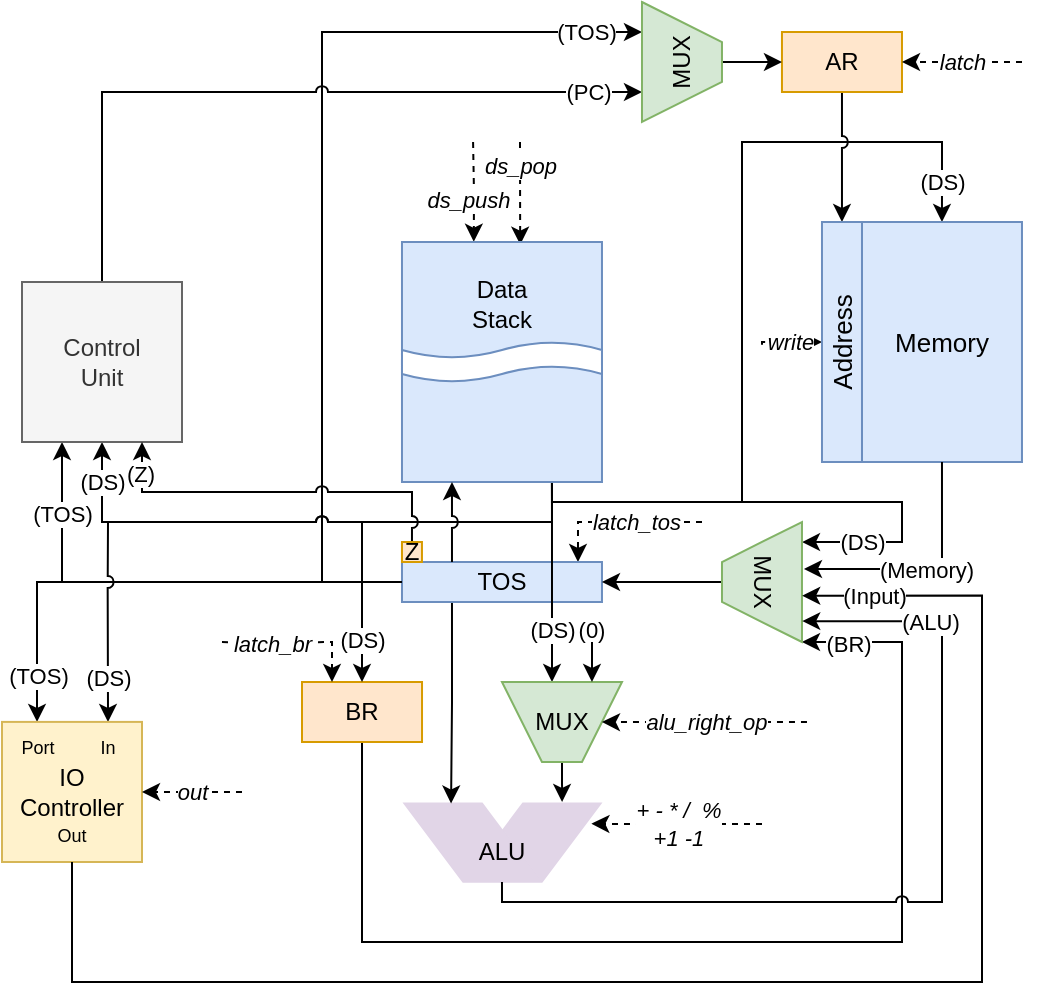 <mxfile version="24.4.0" type="device">
  <diagram name="Страница — 1" id="eW4BJtNaaGYj90ZLGkEW">
    <mxGraphModel dx="954" dy="614" grid="1" gridSize="10" guides="1" tooltips="1" connect="1" arrows="1" fold="1" page="1" pageScale="1" pageWidth="827" pageHeight="1169" math="0" shadow="0">
      <root>
        <mxCell id="0" />
        <mxCell id="1" parent="0" />
        <mxCell id="AlspSuIPH5pGHY5JarCd-1" style="edgeStyle=orthogonalEdgeStyle;rounded=0;orthogonalLoop=1;jettySize=auto;html=1;exitX=0.5;exitY=1;exitDx=0;exitDy=0;exitPerimeter=0;entryX=0;entryY=1;entryDx=0;entryDy=0;" edge="1" parent="1" source="AlspSuIPH5pGHY5JarCd-107" target="AlspSuIPH5pGHY5JarCd-56">
          <mxGeometry relative="1" as="geometry">
            <Array as="points">
              <mxPoint x="370" y="1050" />
              <mxPoint x="640" y="1050" />
              <mxPoint x="640" y="900" />
            </Array>
          </mxGeometry>
        </mxCell>
        <mxCell id="AlspSuIPH5pGHY5JarCd-129" value="(BR)" style="edgeLabel;html=1;align=center;verticalAlign=middle;resizable=0;points=[];" vertex="1" connectable="0" parent="AlspSuIPH5pGHY5JarCd-1">
          <mxGeometry x="0.919" y="1" relative="1" as="geometry">
            <mxPoint as="offset" />
          </mxGeometry>
        </mxCell>
        <mxCell id="AlspSuIPH5pGHY5JarCd-2" style="edgeStyle=orthogonalEdgeStyle;rounded=0;orthogonalLoop=1;jettySize=auto;html=1;exitX=0;exitY=0.5;exitDx=0;exitDy=0;entryX=0.25;entryY=1;entryDx=0;entryDy=0;" edge="1" parent="1" source="AlspSuIPH5pGHY5JarCd-50" target="AlspSuIPH5pGHY5JarCd-65">
          <mxGeometry relative="1" as="geometry">
            <Array as="points">
              <mxPoint x="350" y="870" />
              <mxPoint x="350" y="595" />
            </Array>
          </mxGeometry>
        </mxCell>
        <mxCell id="AlspSuIPH5pGHY5JarCd-3" value="(TOS)" style="edgeLabel;html=1;align=center;verticalAlign=middle;resizable=0;points=[];" vertex="1" connectable="0" parent="AlspSuIPH5pGHY5JarCd-2">
          <mxGeometry x="0.88" relative="1" as="geometry">
            <mxPoint as="offset" />
          </mxGeometry>
        </mxCell>
        <mxCell id="AlspSuIPH5pGHY5JarCd-4" style="edgeStyle=orthogonalEdgeStyle;rounded=0;orthogonalLoop=1;jettySize=auto;html=1;exitX=0;exitY=0.5;exitDx=0;exitDy=0;entryX=0.25;entryY=1;entryDx=0;entryDy=0;" edge="1" parent="1" source="AlspSuIPH5pGHY5JarCd-50" target="AlspSuIPH5pGHY5JarCd-137">
          <mxGeometry relative="1" as="geometry">
            <mxPoint x="190" y="900" as="targetPoint" />
          </mxGeometry>
        </mxCell>
        <mxCell id="AlspSuIPH5pGHY5JarCd-5" value="(TOS)" style="edgeLabel;html=1;align=center;verticalAlign=middle;resizable=0;points=[];" vertex="1" connectable="0" parent="AlspSuIPH5pGHY5JarCd-4">
          <mxGeometry x="0.7" relative="1" as="geometry">
            <mxPoint as="offset" />
          </mxGeometry>
        </mxCell>
        <mxCell id="AlspSuIPH5pGHY5JarCd-6" style="edgeStyle=orthogonalEdgeStyle;rounded=0;orthogonalLoop=1;jettySize=auto;html=1;exitX=0.75;exitY=1;exitDx=0;exitDy=0;jumpStyle=arc;entryX=0.5;entryY=1;entryDx=0;entryDy=0;" edge="1" parent="1" source="AlspSuIPH5pGHY5JarCd-110" target="AlspSuIPH5pGHY5JarCd-137">
          <mxGeometry relative="1" as="geometry">
            <Array as="points">
              <mxPoint x="465" y="840" />
              <mxPoint x="240" y="840" />
            </Array>
            <mxPoint x="250" y="810" as="targetPoint" />
          </mxGeometry>
        </mxCell>
        <mxCell id="AlspSuIPH5pGHY5JarCd-7" value="(DS)" style="edgeLabel;html=1;align=center;verticalAlign=middle;resizable=0;points=[];" vertex="1" connectable="0" parent="AlspSuIPH5pGHY5JarCd-6">
          <mxGeometry x="0.86" relative="1" as="geometry">
            <mxPoint as="offset" />
          </mxGeometry>
        </mxCell>
        <mxCell id="AlspSuIPH5pGHY5JarCd-126" value="&lt;div&gt;&lt;br&gt;&lt;/div&gt;&lt;div&gt;&lt;br&gt;&lt;/div&gt;" style="edgeLabel;html=1;align=center;verticalAlign=middle;resizable=0;points=[];" vertex="1" connectable="0" parent="AlspSuIPH5pGHY5JarCd-6">
          <mxGeometry x="0.549" y="-1" relative="1" as="geometry">
            <mxPoint as="offset" />
          </mxGeometry>
        </mxCell>
        <mxCell id="AlspSuIPH5pGHY5JarCd-8" style="edgeStyle=orthogonalEdgeStyle;rounded=0;orthogonalLoop=1;jettySize=auto;html=1;exitX=0.75;exitY=1;exitDx=0;exitDy=0;entryX=0.833;entryY=1;entryDx=0;entryDy=0;entryPerimeter=0;" edge="1" parent="1" source="AlspSuIPH5pGHY5JarCd-110" target="AlspSuIPH5pGHY5JarCd-56">
          <mxGeometry relative="1" as="geometry">
            <mxPoint x="579.99" y="860" as="targetPoint" />
            <Array as="points">
              <mxPoint x="464.99" y="830" />
              <mxPoint x="639.99" y="830" />
              <mxPoint x="639.99" y="850" />
            </Array>
          </mxGeometry>
        </mxCell>
        <mxCell id="AlspSuIPH5pGHY5JarCd-9" value="(DS)" style="edgeLabel;html=1;align=center;verticalAlign=middle;resizable=0;points=[];" vertex="1" connectable="0" parent="AlspSuIPH5pGHY5JarCd-8">
          <mxGeometry x="0.77" relative="1" as="geometry">
            <mxPoint as="offset" />
          </mxGeometry>
        </mxCell>
        <mxCell id="AlspSuIPH5pGHY5JarCd-10" style="edgeStyle=orthogonalEdgeStyle;rounded=0;orthogonalLoop=1;jettySize=auto;html=1;exitX=0.75;exitY=1;exitDx=0;exitDy=0;entryX=0.5;entryY=0;entryDx=0;entryDy=0;jumpStyle=none;" edge="1" parent="1" source="AlspSuIPH5pGHY5JarCd-110" target="AlspSuIPH5pGHY5JarCd-67">
          <mxGeometry relative="1" as="geometry">
            <Array as="points">
              <mxPoint x="465" y="830" />
              <mxPoint x="560" y="830" />
              <mxPoint x="560" y="650" />
              <mxPoint x="660" y="650" />
            </Array>
          </mxGeometry>
        </mxCell>
        <mxCell id="AlspSuIPH5pGHY5JarCd-11" value="(DS)" style="edgeLabel;html=1;align=center;verticalAlign=middle;resizable=0;points=[];" vertex="1" connectable="0" parent="AlspSuIPH5pGHY5JarCd-10">
          <mxGeometry x="0.905" relative="1" as="geometry">
            <mxPoint as="offset" />
          </mxGeometry>
        </mxCell>
        <mxCell id="AlspSuIPH5pGHY5JarCd-13" style="edgeStyle=orthogonalEdgeStyle;rounded=0;orthogonalLoop=1;jettySize=auto;html=1;entryX=0.75;entryY=1;entryDx=0;entryDy=0;exitX=0.5;exitY=0;exitDx=0;exitDy=0;jumpStyle=arc;" edge="1" parent="1" source="AlspSuIPH5pGHY5JarCd-137" target="AlspSuIPH5pGHY5JarCd-65">
          <mxGeometry relative="1" as="geometry">
            <mxPoint x="439.99" y="320" as="targetPoint" />
            <mxPoint x="450" y="625" as="sourcePoint" />
          </mxGeometry>
        </mxCell>
        <mxCell id="AlspSuIPH5pGHY5JarCd-14" value="(PC)" style="edgeLabel;html=1;align=center;verticalAlign=middle;resizable=0;points=[];" vertex="1" connectable="0" parent="AlspSuIPH5pGHY5JarCd-13">
          <mxGeometry x="0.85" relative="1" as="geometry">
            <mxPoint as="offset" />
          </mxGeometry>
        </mxCell>
        <mxCell id="AlspSuIPH5pGHY5JarCd-36" style="edgeStyle=orthogonalEdgeStyle;rounded=0;orthogonalLoop=1;jettySize=auto;html=1;entryX=0.88;entryY=0;entryDx=0;entryDy=0;entryPerimeter=0;dashed=1;jumpStyle=arc;" edge="1" parent="1" target="AlspSuIPH5pGHY5JarCd-50">
          <mxGeometry relative="1" as="geometry">
            <Array as="points">
              <mxPoint x="478" y="840" />
            </Array>
            <mxPoint x="540" y="840" as="sourcePoint" />
          </mxGeometry>
        </mxCell>
        <mxCell id="AlspSuIPH5pGHY5JarCd-37" value="latch_tos" style="edgeLabel;html=1;align=center;verticalAlign=middle;resizable=0;points=[];fontStyle=2" vertex="1" connectable="0" parent="AlspSuIPH5pGHY5JarCd-36">
          <mxGeometry x="-0.2" relative="1" as="geometry">
            <mxPoint as="offset" />
          </mxGeometry>
        </mxCell>
        <mxCell id="AlspSuIPH5pGHY5JarCd-38" value="" style="edgeStyle=orthogonalEdgeStyle;rounded=0;orthogonalLoop=1;jettySize=auto;html=1;entryX=0.591;entryY=0.011;entryDx=0;entryDy=0;dashed=1;entryPerimeter=0;" edge="1" parent="1" target="AlspSuIPH5pGHY5JarCd-110">
          <mxGeometry x="0.6" y="40" relative="1" as="geometry">
            <mxPoint as="offset" />
            <mxPoint x="449" y="650" as="sourcePoint" />
            <Array as="points">
              <mxPoint x="449" y="650" />
            </Array>
          </mxGeometry>
        </mxCell>
        <mxCell id="AlspSuIPH5pGHY5JarCd-39" value="ds_pop" style="edgeLabel;html=1;align=center;verticalAlign=middle;resizable=0;points=[];fontStyle=2" vertex="1" connectable="0" parent="AlspSuIPH5pGHY5JarCd-38">
          <mxGeometry x="-0.56" relative="1" as="geometry">
            <mxPoint as="offset" />
          </mxGeometry>
        </mxCell>
        <mxCell id="AlspSuIPH5pGHY5JarCd-40" style="edgeStyle=orthogonalEdgeStyle;rounded=0;orthogonalLoop=1;jettySize=auto;html=1;entryX=0.5;entryY=0;entryDx=0;entryDy=0;dashed=1;" edge="1" parent="1" target="AlspSuIPH5pGHY5JarCd-68">
          <mxGeometry relative="1" as="geometry">
            <Array as="points">
              <mxPoint x="570" y="750" />
            </Array>
            <mxPoint x="570" y="751.429" as="sourcePoint" />
          </mxGeometry>
        </mxCell>
        <mxCell id="AlspSuIPH5pGHY5JarCd-41" value="&lt;i&gt;write&lt;/i&gt;" style="edgeLabel;html=1;align=center;verticalAlign=middle;resizable=0;points=[];" vertex="1" connectable="0" parent="AlspSuIPH5pGHY5JarCd-40">
          <mxGeometry relative="1" as="geometry">
            <mxPoint as="offset" />
          </mxGeometry>
        </mxCell>
        <mxCell id="AlspSuIPH5pGHY5JarCd-43" value="" style="group;strokeColor=none;fillColor=none;" vertex="1" connectable="0" parent="1">
          <mxGeometry x="389.99" y="980" width="100" height="40" as="geometry" />
        </mxCell>
        <mxCell id="AlspSuIPH5pGHY5JarCd-44" value="" style="shape=parallelogram;perimeter=parallelogramPerimeter;whiteSpace=wrap;html=1;fixedSize=1;size=30;strokeWidth=0;strokeColor=none;fillColor=#e1d5e7;perimeterSpacing=4;" vertex="1" parent="AlspSuIPH5pGHY5JarCd-43">
          <mxGeometry x="30" width="70" height="40" as="geometry" />
        </mxCell>
        <mxCell id="AlspSuIPH5pGHY5JarCd-45" value="" style="shape=parallelogram;perimeter=parallelogramPerimeter;whiteSpace=wrap;html=1;fixedSize=1;size=30;flipH=1;strokeWidth=0;perimeterSpacing=4;fillColor=#e1d5e7;strokeColor=none;" vertex="1" parent="AlspSuIPH5pGHY5JarCd-43">
          <mxGeometry width="70" height="40" as="geometry" />
        </mxCell>
        <mxCell id="AlspSuIPH5pGHY5JarCd-46" value="ALU" style="text;html=1;align=center;verticalAlign=middle;whiteSpace=wrap;rounded=0;" vertex="1" parent="AlspSuIPH5pGHY5JarCd-43">
          <mxGeometry x="20" y="10" width="60" height="30" as="geometry" />
        </mxCell>
        <mxCell id="AlspSuIPH5pGHY5JarCd-47" style="edgeStyle=orthogonalEdgeStyle;rounded=0;orthogonalLoop=1;jettySize=auto;html=1;exitX=0.25;exitY=1;exitDx=0;exitDy=0;entryX=0.634;entryY=0.099;entryDx=0;entryDy=0;entryPerimeter=0;exitPerimeter=0;" edge="1" parent="1" source="AlspSuIPH5pGHY5JarCd-50" target="AlspSuIPH5pGHY5JarCd-45">
          <mxGeometry relative="1" as="geometry">
            <Array as="points">
              <mxPoint x="415" y="930" />
              <mxPoint x="414" y="930" />
            </Array>
          </mxGeometry>
        </mxCell>
        <mxCell id="AlspSuIPH5pGHY5JarCd-50" value="TOS" style="rounded=0;whiteSpace=wrap;html=1;fillColor=#dae8fc;strokeColor=#6c8ebf;gradientColor=none;strokeWidth=1;points=[[0,0,0,0,0],[0,0.25,0,0,0],[0,0.5,0,0,0],[0,0.75,0,0,0],[0,1,0,0,0],[0.25,0,0,0,0],[0.25,1,0,0,0],[0.5,0,0,0,0],[0.5,1,0,0,0],[0.75,0,0,0,0],[0.75,1,0,0,0],[0.88,0,0,0,0],[1,0,0,0,0],[1,0.25,0,0,0],[1,0.5,0,0,0],[1,0.75,0,0,0],[1,1,0,0,0]];" vertex="1" parent="1">
          <mxGeometry x="389.99" y="860" width="100" height="20" as="geometry" />
        </mxCell>
        <mxCell id="AlspSuIPH5pGHY5JarCd-51" style="edgeStyle=orthogonalEdgeStyle;rounded=0;orthogonalLoop=1;jettySize=auto;html=1;exitX=0.75;exitY=1;exitDx=0;exitDy=0;" edge="1" parent="1" source="AlspSuIPH5pGHY5JarCd-110" target="AlspSuIPH5pGHY5JarCd-54">
          <mxGeometry relative="1" as="geometry">
            <Array as="points">
              <mxPoint x="464.99" y="900" />
              <mxPoint x="464.99" y="900" />
            </Array>
            <mxPoint x="464.99" y="920" as="targetPoint" />
          </mxGeometry>
        </mxCell>
        <mxCell id="AlspSuIPH5pGHY5JarCd-52" value="(DS)" style="edgeLabel;html=1;align=center;verticalAlign=middle;resizable=0;points=[];" vertex="1" connectable="0" parent="AlspSuIPH5pGHY5JarCd-51">
          <mxGeometry x="0.47" relative="1" as="geometry">
            <mxPoint as="offset" />
          </mxGeometry>
        </mxCell>
        <mxCell id="AlspSuIPH5pGHY5JarCd-53" style="edgeStyle=orthogonalEdgeStyle;rounded=0;orthogonalLoop=1;jettySize=auto;html=1;exitX=0.5;exitY=0;exitDx=0;exitDy=0;entryX=0.693;entryY=0.083;entryDx=0;entryDy=0;entryPerimeter=0;" edge="1" parent="1" source="AlspSuIPH5pGHY5JarCd-54" target="AlspSuIPH5pGHY5JarCd-44">
          <mxGeometry relative="1" as="geometry">
            <mxPoint x="469.99" y="960" as="sourcePoint" />
          </mxGeometry>
        </mxCell>
        <mxCell id="AlspSuIPH5pGHY5JarCd-54" value="MUX" style="shape=trapezoid;perimeter=trapezoidPerimeter;whiteSpace=wrap;html=1;fixedSize=1;fillColor=#d5e8d4;strokeColor=#82b366;direction=west;" vertex="1" parent="1">
          <mxGeometry x="439.99" y="920" width="60" height="40" as="geometry" />
        </mxCell>
        <mxCell id="AlspSuIPH5pGHY5JarCd-55" style="edgeStyle=orthogonalEdgeStyle;rounded=0;orthogonalLoop=1;jettySize=auto;html=1;exitX=0.5;exitY=0;exitDx=0;exitDy=0;entryX=1;entryY=0.5;entryDx=0;entryDy=0;" edge="1" parent="1" source="AlspSuIPH5pGHY5JarCd-56" target="AlspSuIPH5pGHY5JarCd-50">
          <mxGeometry relative="1" as="geometry" />
        </mxCell>
        <mxCell id="AlspSuIPH5pGHY5JarCd-56" value="MUX" style="shape=trapezoid;perimeter=trapezoidPerimeter;whiteSpace=wrap;html=1;fixedSize=1;fillColor=#d5e8d4;strokeColor=#82b366;direction=west;rotation=90;" vertex="1" parent="1">
          <mxGeometry x="539.99" y="850" width="60" height="40" as="geometry" />
        </mxCell>
        <mxCell id="AlspSuIPH5pGHY5JarCd-57" style="edgeStyle=orthogonalEdgeStyle;rounded=0;orthogonalLoop=1;jettySize=auto;html=1;exitX=0.5;exitY=1;exitDx=0;exitDy=0;entryX=0.174;entryY=1.003;entryDx=0;entryDy=0;entryPerimeter=0;jumpStyle=arc;" edge="1" parent="1" source="AlspSuIPH5pGHY5JarCd-46" target="AlspSuIPH5pGHY5JarCd-56">
          <mxGeometry relative="1" as="geometry">
            <Array as="points">
              <mxPoint x="440" y="1030" />
              <mxPoint x="660" y="1030" />
              <mxPoint x="660" y="890" />
            </Array>
          </mxGeometry>
        </mxCell>
        <mxCell id="AlspSuIPH5pGHY5JarCd-58" value="(ALU)" style="edgeLabel;html=1;align=center;verticalAlign=middle;resizable=0;points=[];" vertex="1" connectable="0" parent="AlspSuIPH5pGHY5JarCd-57">
          <mxGeometry x="0.71" relative="1" as="geometry">
            <mxPoint as="offset" />
          </mxGeometry>
        </mxCell>
        <mxCell id="AlspSuIPH5pGHY5JarCd-62" style="edgeStyle=orthogonalEdgeStyle;rounded=0;orthogonalLoop=1;jettySize=auto;html=1;exitX=0.5;exitY=1;exitDx=0;exitDy=0;entryX=1;entryY=0.5;entryDx=0;entryDy=0;jumpStyle=arc;" edge="1" parent="1" source="AlspSuIPH5pGHY5JarCd-63" target="AlspSuIPH5pGHY5JarCd-68">
          <mxGeometry relative="1" as="geometry" />
        </mxCell>
        <mxCell id="AlspSuIPH5pGHY5JarCd-63" value="AR" style="rounded=0;whiteSpace=wrap;html=1;fillColor=#ffe6cc;strokeColor=#d79b00;points=[[0,0,0,0,0],[0,0.25,0,0,0],[0,0.5,0,0,0],[0,0.75,0,0,0],[0,1,0,0,0],[0.13,1,0,0,0],[0.25,0,0,0,0],[0.25,1,0,0,0],[0.5,0,0,0,0],[0.5,1,0,0,0],[0.75,0,0,0,0],[0.75,1,0,0,0],[1,0,0,0,0],[1,0.25,0,0,0],[1,0.5,0,0,0],[1,0.75,0,0,0],[1,1,0,0,0]];" vertex="1" parent="1">
          <mxGeometry x="579.98" y="595" width="60.01" height="30" as="geometry" />
        </mxCell>
        <mxCell id="AlspSuIPH5pGHY5JarCd-64" style="edgeStyle=orthogonalEdgeStyle;rounded=0;orthogonalLoop=1;jettySize=auto;html=1;exitX=0.5;exitY=0;exitDx=0;exitDy=0;entryX=0;entryY=0.5;entryDx=0;entryDy=0;" edge="1" parent="1" source="AlspSuIPH5pGHY5JarCd-65" target="AlspSuIPH5pGHY5JarCd-63">
          <mxGeometry relative="1" as="geometry" />
        </mxCell>
        <mxCell id="AlspSuIPH5pGHY5JarCd-65" value="MUX" style="shape=trapezoid;perimeter=trapezoidPerimeter;whiteSpace=wrap;html=1;fixedSize=1;fillColor=#d5e8d4;strokeColor=#82b366;direction=west;rotation=-90;" vertex="1" parent="1">
          <mxGeometry x="499.99" y="590" width="60" height="40" as="geometry" />
        </mxCell>
        <mxCell id="AlspSuIPH5pGHY5JarCd-66" value="" style="group" vertex="1" connectable="0" parent="1">
          <mxGeometry x="599.99" y="690" width="100" height="120" as="geometry" />
        </mxCell>
        <mxCell id="AlspSuIPH5pGHY5JarCd-67" value="Memory" style="rounded=0;whiteSpace=wrap;html=1;fontSize=13;fillColor=#dae8fc;strokeColor=#6c8ebf;" vertex="1" parent="AlspSuIPH5pGHY5JarCd-66">
          <mxGeometry x="20" width="80" height="120" as="geometry" />
        </mxCell>
        <mxCell id="AlspSuIPH5pGHY5JarCd-68" value="Address" style="rounded=0;whiteSpace=wrap;html=1;fontSize=13;fillColor=#dae8fc;strokeColor=#6c8ebf;rotation=-90;" vertex="1" parent="AlspSuIPH5pGHY5JarCd-66">
          <mxGeometry x="-50" y="50" width="120" height="20" as="geometry" />
        </mxCell>
        <mxCell id="AlspSuIPH5pGHY5JarCd-73" style="edgeStyle=orthogonalEdgeStyle;rounded=0;orthogonalLoop=1;jettySize=auto;html=1;exitX=0.5;exitY=1;exitDx=0;exitDy=0;entryX=0.25;entryY=1;entryDx=0;entryDy=0;" edge="1" parent="1" source="AlspSuIPH5pGHY5JarCd-74" target="AlspSuIPH5pGHY5JarCd-54">
          <mxGeometry relative="1" as="geometry" />
        </mxCell>
        <mxCell id="AlspSuIPH5pGHY5JarCd-74" value="(0)" style="text;html=1;align=center;verticalAlign=middle;whiteSpace=wrap;rounded=0;fontSize=11;" vertex="1" parent="1">
          <mxGeometry x="479.99" y="888" width="10" height="12" as="geometry" />
        </mxCell>
        <mxCell id="AlspSuIPH5pGHY5JarCd-77" style="edgeStyle=orthogonalEdgeStyle;rounded=0;orthogonalLoop=1;jettySize=auto;html=1;exitX=0.38;exitY=1;exitDx=0;exitDy=0;exitPerimeter=0;entryX=0.359;entryY=-0.001;entryDx=0;entryDy=0;entryPerimeter=0;dashed=1;" edge="1" parent="1" target="AlspSuIPH5pGHY5JarCd-110">
          <mxGeometry relative="1" as="geometry">
            <mxPoint x="425.54" y="650.05" as="sourcePoint" />
          </mxGeometry>
        </mxCell>
        <mxCell id="AlspSuIPH5pGHY5JarCd-78" value="ds_push" style="edgeLabel;html=1;align=center;verticalAlign=middle;resizable=0;points=[];fontStyle=2" vertex="1" connectable="0" parent="AlspSuIPH5pGHY5JarCd-77">
          <mxGeometry x="0.16" relative="1" as="geometry">
            <mxPoint x="-3" as="offset" />
          </mxGeometry>
        </mxCell>
        <mxCell id="AlspSuIPH5pGHY5JarCd-82" style="edgeStyle=orthogonalEdgeStyle;rounded=0;orthogonalLoop=1;jettySize=auto;html=1;entryX=1;entryY=0.25;entryDx=0;entryDy=0;jumpStyle=arc;dashed=1;" edge="1" parent="1" target="AlspSuIPH5pGHY5JarCd-44">
          <mxGeometry relative="1" as="geometry">
            <Array as="points" />
            <mxPoint x="570" y="991" as="sourcePoint" />
          </mxGeometry>
        </mxCell>
        <mxCell id="AlspSuIPH5pGHY5JarCd-83" value="+ - * /&amp;nbsp; %&lt;div&gt;+1 -1&lt;/div&gt;" style="edgeLabel;html=1;align=center;verticalAlign=middle;resizable=1;points=[];labelBackgroundColor=default;labelBorderColor=none;textShadow=0;movable=1;rotatable=1;deletable=1;editable=1;locked=0;connectable=1;spacingLeft=0;spacing=2;fontStyle=2" vertex="1" connectable="0" parent="AlspSuIPH5pGHY5JarCd-82">
          <mxGeometry relative="1" as="geometry">
            <mxPoint as="offset" />
          </mxGeometry>
        </mxCell>
        <mxCell id="AlspSuIPH5pGHY5JarCd-84" style="edgeStyle=orthogonalEdgeStyle;rounded=0;orthogonalLoop=1;jettySize=auto;html=1;dashed=1;" edge="1" parent="1">
          <mxGeometry relative="1" as="geometry">
            <mxPoint x="700" y="610" as="sourcePoint" />
            <mxPoint x="640" y="610" as="targetPoint" />
          </mxGeometry>
        </mxCell>
        <mxCell id="AlspSuIPH5pGHY5JarCd-85" value="&lt;i&gt;latch&lt;/i&gt;" style="edgeLabel;html=1;align=center;verticalAlign=middle;resizable=0;points=[];" vertex="1" connectable="0" parent="AlspSuIPH5pGHY5JarCd-84">
          <mxGeometry relative="1" as="geometry">
            <mxPoint as="offset" />
          </mxGeometry>
        </mxCell>
        <mxCell id="AlspSuIPH5pGHY5JarCd-86" style="edgeStyle=orthogonalEdgeStyle;rounded=0;orthogonalLoop=1;jettySize=auto;html=1;exitX=0;exitY=0.5;exitDx=0;exitDy=0;exitPerimeter=0;entryX=0.25;entryY=0;entryDx=0;entryDy=0;entryPerimeter=0;" edge="1" parent="1" source="AlspSuIPH5pGHY5JarCd-50" target="AlspSuIPH5pGHY5JarCd-91">
          <mxGeometry relative="1" as="geometry" />
        </mxCell>
        <mxCell id="AlspSuIPH5pGHY5JarCd-87" value="(TOS)" style="edgeLabel;html=1;align=center;verticalAlign=middle;resizable=0;points=[];" vertex="1" connectable="0" parent="AlspSuIPH5pGHY5JarCd-86">
          <mxGeometry x="0.817" relative="1" as="geometry">
            <mxPoint as="offset" />
          </mxGeometry>
        </mxCell>
        <mxCell id="AlspSuIPH5pGHY5JarCd-88" style="edgeStyle=orthogonalEdgeStyle;rounded=0;orthogonalLoop=1;jettySize=auto;html=1;exitX=0.75;exitY=1;exitDx=0;exitDy=0;exitPerimeter=0;entryX=0.75;entryY=0;entryDx=0;entryDy=0;entryPerimeter=0;jumpStyle=arc;" edge="1" parent="1" source="AlspSuIPH5pGHY5JarCd-110" target="AlspSuIPH5pGHY5JarCd-91">
          <mxGeometry relative="1" as="geometry">
            <Array as="points">
              <mxPoint x="465" y="840" />
              <mxPoint x="243" y="840" />
              <mxPoint x="243" y="940" />
            </Array>
          </mxGeometry>
        </mxCell>
        <mxCell id="AlspSuIPH5pGHY5JarCd-89" value="(DS)" style="edgeLabel;html=1;align=center;verticalAlign=middle;resizable=0;points=[];" vertex="1" connectable="0" parent="AlspSuIPH5pGHY5JarCd-88">
          <mxGeometry x="0.869" relative="1" as="geometry">
            <mxPoint as="offset" />
          </mxGeometry>
        </mxCell>
        <mxCell id="AlspSuIPH5pGHY5JarCd-90" value="" style="group" vertex="1" connectable="0" parent="1">
          <mxGeometry x="190" y="939.95" width="70" height="70.05" as="geometry" />
        </mxCell>
        <mxCell id="AlspSuIPH5pGHY5JarCd-91" value="IO Controller" style="rounded=0;whiteSpace=wrap;html=1;fillColor=#fff2cc;strokeColor=#d6b656;points=[[0,0,0,0,0],[0,0.25,0,0,0],[0,0.5,0,0,0],[0,0.75,0,0,0],[0,1,0,0,0],[0.25,0,0,0,0],[0.25,1,0,0,0],[0.5,0,0,0,0],[0.5,1,0,0,0],[0.75,0,0,0,0],[0.75,1,0,0,0],[1,0,0,0,0],[1,0.25,0,0,0],[1,0.5,0,0,0],[1,0.75,0,0,0],[1,1,0,0,0]];" vertex="1" parent="AlspSuIPH5pGHY5JarCd-90">
          <mxGeometry width="70" height="70.05" as="geometry" />
        </mxCell>
        <mxCell id="AlspSuIPH5pGHY5JarCd-92" value="Port" style="text;strokeColor=none;align=center;fillColor=none;html=1;verticalAlign=middle;whiteSpace=wrap;rounded=0;fontSize=9;" vertex="1" parent="AlspSuIPH5pGHY5JarCd-90">
          <mxGeometry x="8.75" y="8.733" width="17.5" height="8.751" as="geometry" />
        </mxCell>
        <mxCell id="AlspSuIPH5pGHY5JarCd-93" value="In" style="text;strokeColor=none;align=center;fillColor=none;html=1;verticalAlign=middle;whiteSpace=wrap;rounded=0;fontSize=9;" vertex="1" parent="AlspSuIPH5pGHY5JarCd-90">
          <mxGeometry x="43.759" y="8.733" width="17.5" height="8.795" as="geometry" />
        </mxCell>
        <mxCell id="AlspSuIPH5pGHY5JarCd-94" value="Out" style="text;strokeColor=none;align=center;fillColor=none;html=1;verticalAlign=middle;whiteSpace=wrap;rounded=0;fontSize=9;" vertex="1" parent="AlspSuIPH5pGHY5JarCd-90">
          <mxGeometry x="26.25" y="52.531" width="17.5" height="8.795" as="geometry" />
        </mxCell>
        <mxCell id="AlspSuIPH5pGHY5JarCd-95" style="edgeStyle=orthogonalEdgeStyle;rounded=0;orthogonalLoop=1;jettySize=auto;html=1;entryX=1;entryY=0.5;entryDx=0;entryDy=0;entryPerimeter=0;dashed=1;jumpStyle=arc;" edge="1" parent="1" target="AlspSuIPH5pGHY5JarCd-91">
          <mxGeometry relative="1" as="geometry">
            <Array as="points">
              <mxPoint x="300" y="975" />
              <mxPoint x="300" y="975" />
            </Array>
            <mxPoint x="310" y="975" as="sourcePoint" />
          </mxGeometry>
        </mxCell>
        <mxCell id="AlspSuIPH5pGHY5JarCd-96" value="&lt;i&gt;out&lt;/i&gt;" style="edgeLabel;html=1;align=center;verticalAlign=middle;resizable=0;points=[];" vertex="1" connectable="0" parent="AlspSuIPH5pGHY5JarCd-95">
          <mxGeometry relative="1" as="geometry">
            <mxPoint as="offset" />
          </mxGeometry>
        </mxCell>
        <mxCell id="AlspSuIPH5pGHY5JarCd-103" style="edgeStyle=orthogonalEdgeStyle;rounded=0;orthogonalLoop=1;jettySize=auto;html=1;exitX=0.5;exitY=1;exitDx=0;exitDy=0;exitPerimeter=0;entryX=0.386;entryY=1.003;entryDx=0;entryDy=0;entryPerimeter=0;" edge="1" parent="1" source="AlspSuIPH5pGHY5JarCd-91" target="AlspSuIPH5pGHY5JarCd-56">
          <mxGeometry relative="1" as="geometry">
            <Array as="points">
              <mxPoint x="225" y="1070" />
              <mxPoint x="680" y="1070" />
              <mxPoint x="680" y="877" />
            </Array>
          </mxGeometry>
        </mxCell>
        <mxCell id="AlspSuIPH5pGHY5JarCd-104" value="(Input)" style="edgeLabel;html=1;align=center;verticalAlign=middle;resizable=0;points=[];" vertex="1" connectable="0" parent="AlspSuIPH5pGHY5JarCd-103">
          <mxGeometry x="0.91" relative="1" as="geometry">
            <mxPoint as="offset" />
          </mxGeometry>
        </mxCell>
        <mxCell id="AlspSuIPH5pGHY5JarCd-105" style="edgeStyle=orthogonalEdgeStyle;rounded=0;orthogonalLoop=1;jettySize=auto;html=1;entryX=0.609;entryY=1.025;entryDx=0;entryDy=0;entryPerimeter=0;jumpStyle=arc;exitX=0.5;exitY=1;exitDx=0;exitDy=0;" edge="1" parent="1" source="AlspSuIPH5pGHY5JarCd-67" target="AlspSuIPH5pGHY5JarCd-56">
          <mxGeometry relative="1" as="geometry">
            <Array as="points">
              <mxPoint x="660" y="810" />
              <mxPoint x="660" y="864" />
            </Array>
            <mxPoint x="700" y="840" as="sourcePoint" />
          </mxGeometry>
        </mxCell>
        <mxCell id="AlspSuIPH5pGHY5JarCd-106" value="(Memory)" style="edgeLabel;html=1;align=center;verticalAlign=middle;resizable=0;points=[];" vertex="1" connectable="0" parent="AlspSuIPH5pGHY5JarCd-105">
          <mxGeometry relative="1" as="geometry">
            <mxPoint as="offset" />
          </mxGeometry>
        </mxCell>
        <mxCell id="AlspSuIPH5pGHY5JarCd-107" value="BR" style="rounded=0;whiteSpace=wrap;html=1;fillColor=#ffe6cc;strokeColor=#d79b00;points=[[0,0,0,0,0],[0,0.25,0,0,0],[0,0.5,0,0,0],[0,0.75,0,0,0],[0,1,0,0,0],[0.13,1,0,0,0],[0.25,0,0,0,0],[0.25,1,0,0,0],[0.5,0,0,0,0],[0.5,1,0,0,0],[0.75,0,0,0,0],[0.75,1,0,0,0],[1,0,0,0,0],[1,0.25,0,0,0],[1,0.5,0,0,0],[1,0.75,0,0,0],[1,1,0,0,0]];" vertex="1" parent="1">
          <mxGeometry x="340" y="920" width="60.01" height="30" as="geometry" />
        </mxCell>
        <mxCell id="AlspSuIPH5pGHY5JarCd-108" style="edgeStyle=orthogonalEdgeStyle;rounded=0;orthogonalLoop=1;jettySize=auto;html=1;exitX=0.75;exitY=1;exitDx=0;exitDy=0;exitPerimeter=0;entryX=0.5;entryY=0;entryDx=0;entryDy=0;entryPerimeter=0;jumpStyle=arc;" edge="1" parent="1" source="AlspSuIPH5pGHY5JarCd-110" target="AlspSuIPH5pGHY5JarCd-107">
          <mxGeometry relative="1" as="geometry">
            <Array as="points">
              <mxPoint x="465" y="840" />
              <mxPoint x="370" y="840" />
            </Array>
          </mxGeometry>
        </mxCell>
        <mxCell id="AlspSuIPH5pGHY5JarCd-138" value="(DS)" style="edgeLabel;html=1;align=center;verticalAlign=middle;resizable=0;points=[];" vertex="1" connectable="0" parent="AlspSuIPH5pGHY5JarCd-108">
          <mxGeometry x="0.785" relative="1" as="geometry">
            <mxPoint as="offset" />
          </mxGeometry>
        </mxCell>
        <mxCell id="AlspSuIPH5pGHY5JarCd-109" value="" style="group" vertex="1" connectable="0" parent="1">
          <mxGeometry x="389.99" y="700" width="100" height="120" as="geometry" />
        </mxCell>
        <mxCell id="AlspSuIPH5pGHY5JarCd-110" value="&lt;div&gt;Data&lt;/div&gt;Stack&lt;div&gt;&lt;br&gt;&lt;/div&gt;&lt;div&gt;&lt;br&gt;&lt;/div&gt;&lt;div&gt;&lt;br&gt;&lt;/div&gt;&lt;div&gt;&lt;br&gt;&lt;/div&gt;" style="rounded=0;whiteSpace=wrap;html=1;fillColor=#dae8fc;strokeColor=#6c8ebf;points=[[0,0,0,0,0],[0,0.25,0,0,0],[0,0.5,0,0,0],[0,0.75,0,0,0],[0,1,0,0,0],[0.25,0,0,0,0],[0.25,1,0,0,0],[0.38,0,0,0,0],[0.5,0,0,0,0],[0.5,1,0,0,0],[0.75,0,0,0,0],[0.75,1,0,0,0],[1,0,0,0,0],[1,0.25,0,0,0],[1,0.5,0,0,0],[1,0.75,0,0,0],[1,1,0,0,0]];" vertex="1" parent="AlspSuIPH5pGHY5JarCd-109">
          <mxGeometry width="100" height="120" as="geometry" />
        </mxCell>
        <mxCell id="AlspSuIPH5pGHY5JarCd-111" value="" style="shape=tape;whiteSpace=wrap;html=1;strokeColor=#6c8ebf;" vertex="1" parent="AlspSuIPH5pGHY5JarCd-109">
          <mxGeometry y="50" width="100" height="20" as="geometry" />
        </mxCell>
        <mxCell id="AlspSuIPH5pGHY5JarCd-120" style="edgeStyle=orthogonalEdgeStyle;rounded=0;orthogonalLoop=1;jettySize=auto;html=1;exitX=0.25;exitY=0;exitDx=0;exitDy=0;exitPerimeter=0;entryX=0.25;entryY=1;entryDx=0;entryDy=0;entryPerimeter=0;jumpStyle=arc;" edge="1" parent="1" source="AlspSuIPH5pGHY5JarCd-50" target="AlspSuIPH5pGHY5JarCd-110">
          <mxGeometry relative="1" as="geometry">
            <Array as="points" />
          </mxGeometry>
        </mxCell>
        <mxCell id="AlspSuIPH5pGHY5JarCd-125" style="edgeStyle=orthogonalEdgeStyle;rounded=0;orthogonalLoop=1;jettySize=auto;html=1;entryX=0.25;entryY=0;entryDx=0;entryDy=0;entryPerimeter=0;dashed=1;" edge="1" parent="1" target="AlspSuIPH5pGHY5JarCd-107">
          <mxGeometry relative="1" as="geometry">
            <mxPoint x="300" y="900" as="sourcePoint" />
          </mxGeometry>
        </mxCell>
        <mxCell id="AlspSuIPH5pGHY5JarCd-130" value="&lt;i&gt;latch_br&lt;/i&gt;" style="edgeLabel;html=1;align=center;verticalAlign=middle;resizable=0;points=[];" vertex="1" connectable="0" parent="AlspSuIPH5pGHY5JarCd-125">
          <mxGeometry x="-0.328" y="-1" relative="1" as="geometry">
            <mxPoint as="offset" />
          </mxGeometry>
        </mxCell>
        <mxCell id="AlspSuIPH5pGHY5JarCd-131" style="edgeStyle=orthogonalEdgeStyle;rounded=0;orthogonalLoop=1;jettySize=auto;html=1;entryX=0;entryY=0.5;entryDx=0;entryDy=0;jumpStyle=arc;dashed=1;" edge="1" parent="1" target="AlspSuIPH5pGHY5JarCd-54">
          <mxGeometry relative="1" as="geometry">
            <Array as="points" />
            <mxPoint x="592.49" y="939.95" as="sourcePoint" />
            <mxPoint x="507.49" y="939.95" as="targetPoint" />
          </mxGeometry>
        </mxCell>
        <mxCell id="AlspSuIPH5pGHY5JarCd-132" value="alu_right_op" style="edgeLabel;html=1;align=center;verticalAlign=middle;resizable=1;points=[];labelBackgroundColor=default;labelBorderColor=none;textShadow=0;movable=1;rotatable=1;deletable=1;editable=1;locked=0;connectable=1;spacingLeft=0;spacing=2;fontStyle=2" vertex="1" connectable="0" parent="AlspSuIPH5pGHY5JarCd-131">
          <mxGeometry relative="1" as="geometry">
            <mxPoint as="offset" />
          </mxGeometry>
        </mxCell>
        <mxCell id="AlspSuIPH5pGHY5JarCd-137" value="Control&lt;div&gt;Unit&lt;/div&gt;" style="rounded=0;whiteSpace=wrap;html=1;fillColor=#f5f5f5;strokeColor=#666666;fontColor=#333333;" vertex="1" parent="1">
          <mxGeometry x="200" y="720" width="80" height="80" as="geometry" />
        </mxCell>
        <mxCell id="AlspSuIPH5pGHY5JarCd-142" style="edgeStyle=orthogonalEdgeStyle;rounded=0;orthogonalLoop=1;jettySize=auto;html=1;exitX=0.5;exitY=0;exitDx=0;exitDy=0;entryX=0.75;entryY=1;entryDx=0;entryDy=0;jumpStyle=arc;" edge="1" parent="1" source="AlspSuIPH5pGHY5JarCd-139" target="AlspSuIPH5pGHY5JarCd-137">
          <mxGeometry relative="1" as="geometry" />
        </mxCell>
        <mxCell id="AlspSuIPH5pGHY5JarCd-143" value="(Z)" style="edgeLabel;html=1;align=center;verticalAlign=middle;resizable=0;points=[];" vertex="1" connectable="0" parent="AlspSuIPH5pGHY5JarCd-142">
          <mxGeometry x="0.828" y="1" relative="1" as="geometry">
            <mxPoint as="offset" />
          </mxGeometry>
        </mxCell>
        <mxCell id="AlspSuIPH5pGHY5JarCd-139" value="Z" style="whiteSpace=wrap;html=1;fillColor=#ffe6cc;strokeColor=#d79b00;" vertex="1" parent="1">
          <mxGeometry x="389.99" y="850" width="9.99" height="10" as="geometry" />
        </mxCell>
      </root>
    </mxGraphModel>
  </diagram>
</mxfile>
